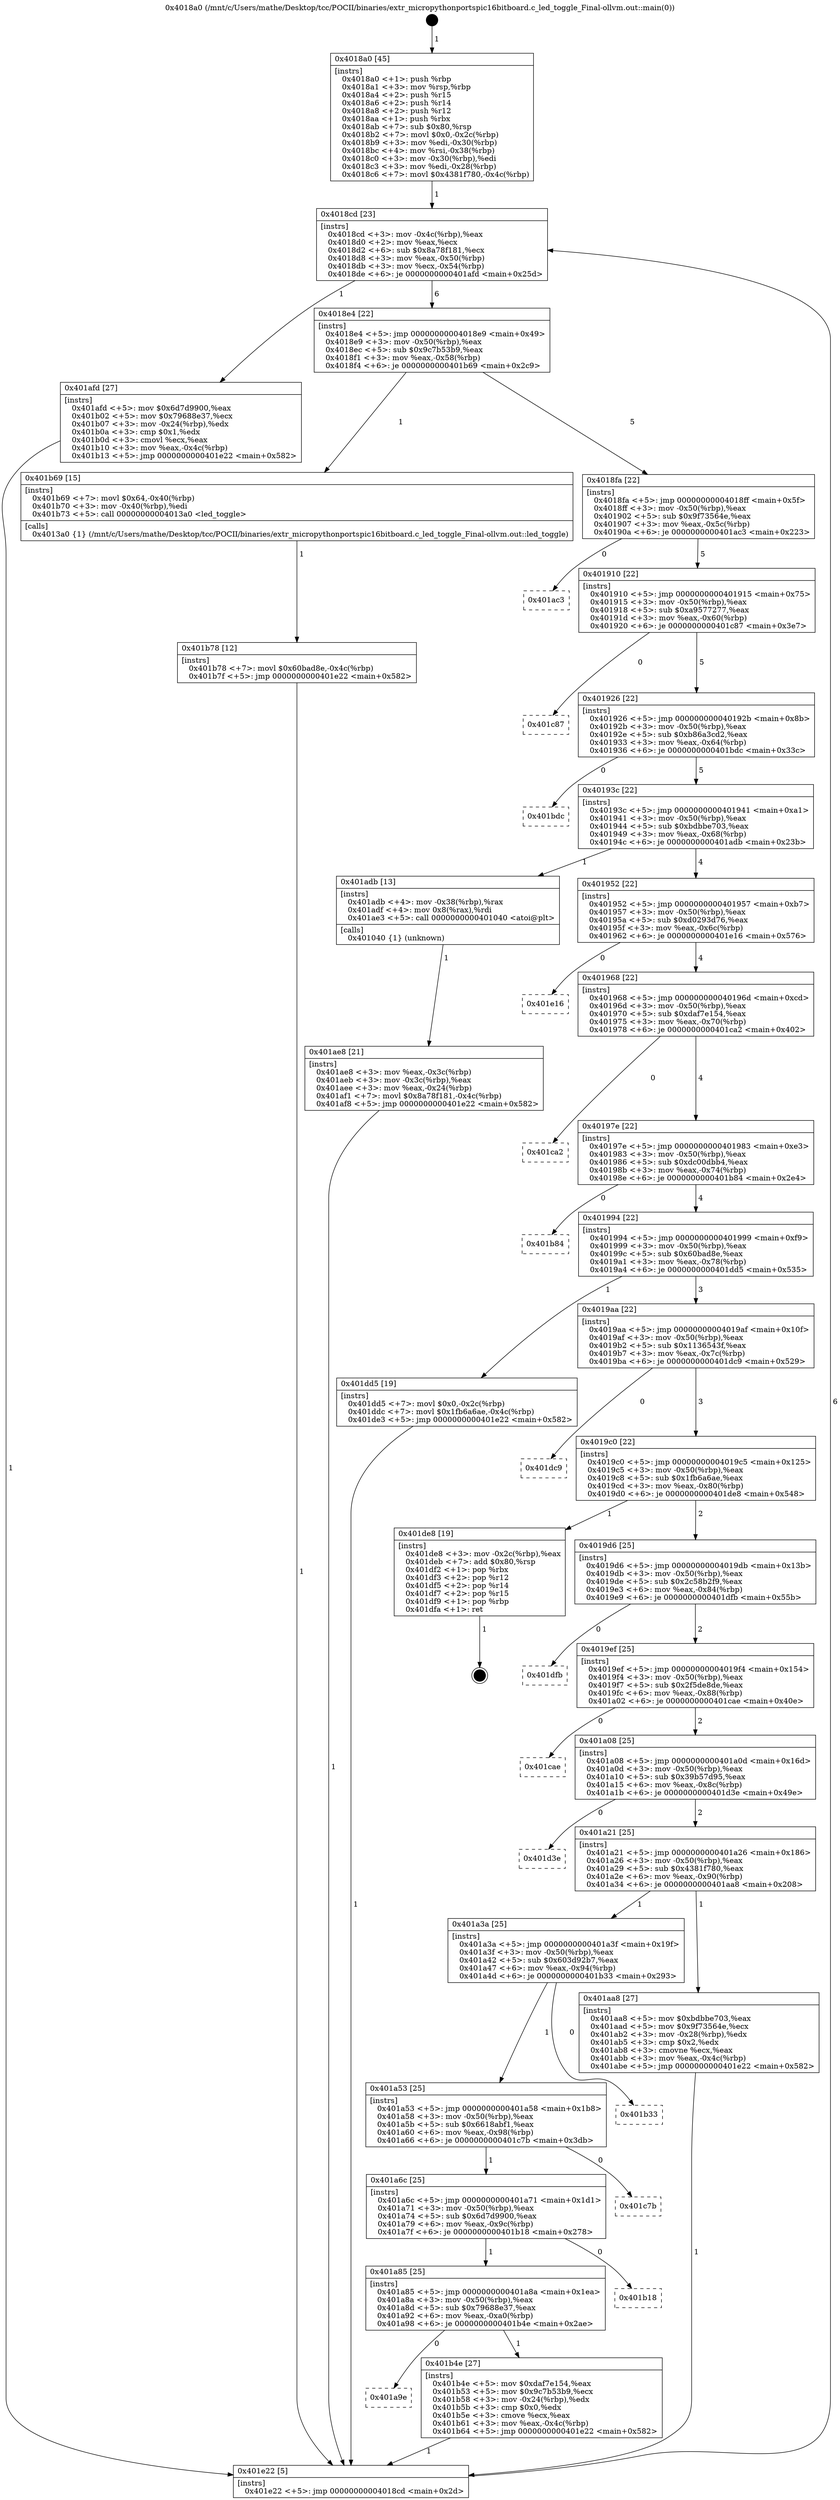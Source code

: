 digraph "0x4018a0" {
  label = "0x4018a0 (/mnt/c/Users/mathe/Desktop/tcc/POCII/binaries/extr_micropythonportspic16bitboard.c_led_toggle_Final-ollvm.out::main(0))"
  labelloc = "t"
  node[shape=record]

  Entry [label="",width=0.3,height=0.3,shape=circle,fillcolor=black,style=filled]
  "0x4018cd" [label="{
     0x4018cd [23]\l
     | [instrs]\l
     &nbsp;&nbsp;0x4018cd \<+3\>: mov -0x4c(%rbp),%eax\l
     &nbsp;&nbsp;0x4018d0 \<+2\>: mov %eax,%ecx\l
     &nbsp;&nbsp;0x4018d2 \<+6\>: sub $0x8a78f181,%ecx\l
     &nbsp;&nbsp;0x4018d8 \<+3\>: mov %eax,-0x50(%rbp)\l
     &nbsp;&nbsp;0x4018db \<+3\>: mov %ecx,-0x54(%rbp)\l
     &nbsp;&nbsp;0x4018de \<+6\>: je 0000000000401afd \<main+0x25d\>\l
  }"]
  "0x401afd" [label="{
     0x401afd [27]\l
     | [instrs]\l
     &nbsp;&nbsp;0x401afd \<+5\>: mov $0x6d7d9900,%eax\l
     &nbsp;&nbsp;0x401b02 \<+5\>: mov $0x79688e37,%ecx\l
     &nbsp;&nbsp;0x401b07 \<+3\>: mov -0x24(%rbp),%edx\l
     &nbsp;&nbsp;0x401b0a \<+3\>: cmp $0x1,%edx\l
     &nbsp;&nbsp;0x401b0d \<+3\>: cmovl %ecx,%eax\l
     &nbsp;&nbsp;0x401b10 \<+3\>: mov %eax,-0x4c(%rbp)\l
     &nbsp;&nbsp;0x401b13 \<+5\>: jmp 0000000000401e22 \<main+0x582\>\l
  }"]
  "0x4018e4" [label="{
     0x4018e4 [22]\l
     | [instrs]\l
     &nbsp;&nbsp;0x4018e4 \<+5\>: jmp 00000000004018e9 \<main+0x49\>\l
     &nbsp;&nbsp;0x4018e9 \<+3\>: mov -0x50(%rbp),%eax\l
     &nbsp;&nbsp;0x4018ec \<+5\>: sub $0x9c7b53b9,%eax\l
     &nbsp;&nbsp;0x4018f1 \<+3\>: mov %eax,-0x58(%rbp)\l
     &nbsp;&nbsp;0x4018f4 \<+6\>: je 0000000000401b69 \<main+0x2c9\>\l
  }"]
  Exit [label="",width=0.3,height=0.3,shape=circle,fillcolor=black,style=filled,peripheries=2]
  "0x401b69" [label="{
     0x401b69 [15]\l
     | [instrs]\l
     &nbsp;&nbsp;0x401b69 \<+7\>: movl $0x64,-0x40(%rbp)\l
     &nbsp;&nbsp;0x401b70 \<+3\>: mov -0x40(%rbp),%edi\l
     &nbsp;&nbsp;0x401b73 \<+5\>: call 00000000004013a0 \<led_toggle\>\l
     | [calls]\l
     &nbsp;&nbsp;0x4013a0 \{1\} (/mnt/c/Users/mathe/Desktop/tcc/POCII/binaries/extr_micropythonportspic16bitboard.c_led_toggle_Final-ollvm.out::led_toggle)\l
  }"]
  "0x4018fa" [label="{
     0x4018fa [22]\l
     | [instrs]\l
     &nbsp;&nbsp;0x4018fa \<+5\>: jmp 00000000004018ff \<main+0x5f\>\l
     &nbsp;&nbsp;0x4018ff \<+3\>: mov -0x50(%rbp),%eax\l
     &nbsp;&nbsp;0x401902 \<+5\>: sub $0x9f73564e,%eax\l
     &nbsp;&nbsp;0x401907 \<+3\>: mov %eax,-0x5c(%rbp)\l
     &nbsp;&nbsp;0x40190a \<+6\>: je 0000000000401ac3 \<main+0x223\>\l
  }"]
  "0x401b78" [label="{
     0x401b78 [12]\l
     | [instrs]\l
     &nbsp;&nbsp;0x401b78 \<+7\>: movl $0x60bad8e,-0x4c(%rbp)\l
     &nbsp;&nbsp;0x401b7f \<+5\>: jmp 0000000000401e22 \<main+0x582\>\l
  }"]
  "0x401ac3" [label="{
     0x401ac3\l
  }", style=dashed]
  "0x401910" [label="{
     0x401910 [22]\l
     | [instrs]\l
     &nbsp;&nbsp;0x401910 \<+5\>: jmp 0000000000401915 \<main+0x75\>\l
     &nbsp;&nbsp;0x401915 \<+3\>: mov -0x50(%rbp),%eax\l
     &nbsp;&nbsp;0x401918 \<+5\>: sub $0xa9577277,%eax\l
     &nbsp;&nbsp;0x40191d \<+3\>: mov %eax,-0x60(%rbp)\l
     &nbsp;&nbsp;0x401920 \<+6\>: je 0000000000401c87 \<main+0x3e7\>\l
  }"]
  "0x401a9e" [label="{
     0x401a9e\l
  }", style=dashed]
  "0x401c87" [label="{
     0x401c87\l
  }", style=dashed]
  "0x401926" [label="{
     0x401926 [22]\l
     | [instrs]\l
     &nbsp;&nbsp;0x401926 \<+5\>: jmp 000000000040192b \<main+0x8b\>\l
     &nbsp;&nbsp;0x40192b \<+3\>: mov -0x50(%rbp),%eax\l
     &nbsp;&nbsp;0x40192e \<+5\>: sub $0xb86a3cd2,%eax\l
     &nbsp;&nbsp;0x401933 \<+3\>: mov %eax,-0x64(%rbp)\l
     &nbsp;&nbsp;0x401936 \<+6\>: je 0000000000401bdc \<main+0x33c\>\l
  }"]
  "0x401b4e" [label="{
     0x401b4e [27]\l
     | [instrs]\l
     &nbsp;&nbsp;0x401b4e \<+5\>: mov $0xdaf7e154,%eax\l
     &nbsp;&nbsp;0x401b53 \<+5\>: mov $0x9c7b53b9,%ecx\l
     &nbsp;&nbsp;0x401b58 \<+3\>: mov -0x24(%rbp),%edx\l
     &nbsp;&nbsp;0x401b5b \<+3\>: cmp $0x0,%edx\l
     &nbsp;&nbsp;0x401b5e \<+3\>: cmove %ecx,%eax\l
     &nbsp;&nbsp;0x401b61 \<+3\>: mov %eax,-0x4c(%rbp)\l
     &nbsp;&nbsp;0x401b64 \<+5\>: jmp 0000000000401e22 \<main+0x582\>\l
  }"]
  "0x401bdc" [label="{
     0x401bdc\l
  }", style=dashed]
  "0x40193c" [label="{
     0x40193c [22]\l
     | [instrs]\l
     &nbsp;&nbsp;0x40193c \<+5\>: jmp 0000000000401941 \<main+0xa1\>\l
     &nbsp;&nbsp;0x401941 \<+3\>: mov -0x50(%rbp),%eax\l
     &nbsp;&nbsp;0x401944 \<+5\>: sub $0xbdbbe703,%eax\l
     &nbsp;&nbsp;0x401949 \<+3\>: mov %eax,-0x68(%rbp)\l
     &nbsp;&nbsp;0x40194c \<+6\>: je 0000000000401adb \<main+0x23b\>\l
  }"]
  "0x401a85" [label="{
     0x401a85 [25]\l
     | [instrs]\l
     &nbsp;&nbsp;0x401a85 \<+5\>: jmp 0000000000401a8a \<main+0x1ea\>\l
     &nbsp;&nbsp;0x401a8a \<+3\>: mov -0x50(%rbp),%eax\l
     &nbsp;&nbsp;0x401a8d \<+5\>: sub $0x79688e37,%eax\l
     &nbsp;&nbsp;0x401a92 \<+6\>: mov %eax,-0xa0(%rbp)\l
     &nbsp;&nbsp;0x401a98 \<+6\>: je 0000000000401b4e \<main+0x2ae\>\l
  }"]
  "0x401adb" [label="{
     0x401adb [13]\l
     | [instrs]\l
     &nbsp;&nbsp;0x401adb \<+4\>: mov -0x38(%rbp),%rax\l
     &nbsp;&nbsp;0x401adf \<+4\>: mov 0x8(%rax),%rdi\l
     &nbsp;&nbsp;0x401ae3 \<+5\>: call 0000000000401040 \<atoi@plt\>\l
     | [calls]\l
     &nbsp;&nbsp;0x401040 \{1\} (unknown)\l
  }"]
  "0x401952" [label="{
     0x401952 [22]\l
     | [instrs]\l
     &nbsp;&nbsp;0x401952 \<+5\>: jmp 0000000000401957 \<main+0xb7\>\l
     &nbsp;&nbsp;0x401957 \<+3\>: mov -0x50(%rbp),%eax\l
     &nbsp;&nbsp;0x40195a \<+5\>: sub $0xd0293d76,%eax\l
     &nbsp;&nbsp;0x40195f \<+3\>: mov %eax,-0x6c(%rbp)\l
     &nbsp;&nbsp;0x401962 \<+6\>: je 0000000000401e16 \<main+0x576\>\l
  }"]
  "0x401b18" [label="{
     0x401b18\l
  }", style=dashed]
  "0x401e16" [label="{
     0x401e16\l
  }", style=dashed]
  "0x401968" [label="{
     0x401968 [22]\l
     | [instrs]\l
     &nbsp;&nbsp;0x401968 \<+5\>: jmp 000000000040196d \<main+0xcd\>\l
     &nbsp;&nbsp;0x40196d \<+3\>: mov -0x50(%rbp),%eax\l
     &nbsp;&nbsp;0x401970 \<+5\>: sub $0xdaf7e154,%eax\l
     &nbsp;&nbsp;0x401975 \<+3\>: mov %eax,-0x70(%rbp)\l
     &nbsp;&nbsp;0x401978 \<+6\>: je 0000000000401ca2 \<main+0x402\>\l
  }"]
  "0x401a6c" [label="{
     0x401a6c [25]\l
     | [instrs]\l
     &nbsp;&nbsp;0x401a6c \<+5\>: jmp 0000000000401a71 \<main+0x1d1\>\l
     &nbsp;&nbsp;0x401a71 \<+3\>: mov -0x50(%rbp),%eax\l
     &nbsp;&nbsp;0x401a74 \<+5\>: sub $0x6d7d9900,%eax\l
     &nbsp;&nbsp;0x401a79 \<+6\>: mov %eax,-0x9c(%rbp)\l
     &nbsp;&nbsp;0x401a7f \<+6\>: je 0000000000401b18 \<main+0x278\>\l
  }"]
  "0x401ca2" [label="{
     0x401ca2\l
  }", style=dashed]
  "0x40197e" [label="{
     0x40197e [22]\l
     | [instrs]\l
     &nbsp;&nbsp;0x40197e \<+5\>: jmp 0000000000401983 \<main+0xe3\>\l
     &nbsp;&nbsp;0x401983 \<+3\>: mov -0x50(%rbp),%eax\l
     &nbsp;&nbsp;0x401986 \<+5\>: sub $0xdc00dbb4,%eax\l
     &nbsp;&nbsp;0x40198b \<+3\>: mov %eax,-0x74(%rbp)\l
     &nbsp;&nbsp;0x40198e \<+6\>: je 0000000000401b84 \<main+0x2e4\>\l
  }"]
  "0x401c7b" [label="{
     0x401c7b\l
  }", style=dashed]
  "0x401b84" [label="{
     0x401b84\l
  }", style=dashed]
  "0x401994" [label="{
     0x401994 [22]\l
     | [instrs]\l
     &nbsp;&nbsp;0x401994 \<+5\>: jmp 0000000000401999 \<main+0xf9\>\l
     &nbsp;&nbsp;0x401999 \<+3\>: mov -0x50(%rbp),%eax\l
     &nbsp;&nbsp;0x40199c \<+5\>: sub $0x60bad8e,%eax\l
     &nbsp;&nbsp;0x4019a1 \<+3\>: mov %eax,-0x78(%rbp)\l
     &nbsp;&nbsp;0x4019a4 \<+6\>: je 0000000000401dd5 \<main+0x535\>\l
  }"]
  "0x401a53" [label="{
     0x401a53 [25]\l
     | [instrs]\l
     &nbsp;&nbsp;0x401a53 \<+5\>: jmp 0000000000401a58 \<main+0x1b8\>\l
     &nbsp;&nbsp;0x401a58 \<+3\>: mov -0x50(%rbp),%eax\l
     &nbsp;&nbsp;0x401a5b \<+5\>: sub $0x6618abf1,%eax\l
     &nbsp;&nbsp;0x401a60 \<+6\>: mov %eax,-0x98(%rbp)\l
     &nbsp;&nbsp;0x401a66 \<+6\>: je 0000000000401c7b \<main+0x3db\>\l
  }"]
  "0x401dd5" [label="{
     0x401dd5 [19]\l
     | [instrs]\l
     &nbsp;&nbsp;0x401dd5 \<+7\>: movl $0x0,-0x2c(%rbp)\l
     &nbsp;&nbsp;0x401ddc \<+7\>: movl $0x1fb6a6ae,-0x4c(%rbp)\l
     &nbsp;&nbsp;0x401de3 \<+5\>: jmp 0000000000401e22 \<main+0x582\>\l
  }"]
  "0x4019aa" [label="{
     0x4019aa [22]\l
     | [instrs]\l
     &nbsp;&nbsp;0x4019aa \<+5\>: jmp 00000000004019af \<main+0x10f\>\l
     &nbsp;&nbsp;0x4019af \<+3\>: mov -0x50(%rbp),%eax\l
     &nbsp;&nbsp;0x4019b2 \<+5\>: sub $0x1136543f,%eax\l
     &nbsp;&nbsp;0x4019b7 \<+3\>: mov %eax,-0x7c(%rbp)\l
     &nbsp;&nbsp;0x4019ba \<+6\>: je 0000000000401dc9 \<main+0x529\>\l
  }"]
  "0x401b33" [label="{
     0x401b33\l
  }", style=dashed]
  "0x401dc9" [label="{
     0x401dc9\l
  }", style=dashed]
  "0x4019c0" [label="{
     0x4019c0 [22]\l
     | [instrs]\l
     &nbsp;&nbsp;0x4019c0 \<+5\>: jmp 00000000004019c5 \<main+0x125\>\l
     &nbsp;&nbsp;0x4019c5 \<+3\>: mov -0x50(%rbp),%eax\l
     &nbsp;&nbsp;0x4019c8 \<+5\>: sub $0x1fb6a6ae,%eax\l
     &nbsp;&nbsp;0x4019cd \<+3\>: mov %eax,-0x80(%rbp)\l
     &nbsp;&nbsp;0x4019d0 \<+6\>: je 0000000000401de8 \<main+0x548\>\l
  }"]
  "0x401ae8" [label="{
     0x401ae8 [21]\l
     | [instrs]\l
     &nbsp;&nbsp;0x401ae8 \<+3\>: mov %eax,-0x3c(%rbp)\l
     &nbsp;&nbsp;0x401aeb \<+3\>: mov -0x3c(%rbp),%eax\l
     &nbsp;&nbsp;0x401aee \<+3\>: mov %eax,-0x24(%rbp)\l
     &nbsp;&nbsp;0x401af1 \<+7\>: movl $0x8a78f181,-0x4c(%rbp)\l
     &nbsp;&nbsp;0x401af8 \<+5\>: jmp 0000000000401e22 \<main+0x582\>\l
  }"]
  "0x401de8" [label="{
     0x401de8 [19]\l
     | [instrs]\l
     &nbsp;&nbsp;0x401de8 \<+3\>: mov -0x2c(%rbp),%eax\l
     &nbsp;&nbsp;0x401deb \<+7\>: add $0x80,%rsp\l
     &nbsp;&nbsp;0x401df2 \<+1\>: pop %rbx\l
     &nbsp;&nbsp;0x401df3 \<+2\>: pop %r12\l
     &nbsp;&nbsp;0x401df5 \<+2\>: pop %r14\l
     &nbsp;&nbsp;0x401df7 \<+2\>: pop %r15\l
     &nbsp;&nbsp;0x401df9 \<+1\>: pop %rbp\l
     &nbsp;&nbsp;0x401dfa \<+1\>: ret\l
  }"]
  "0x4019d6" [label="{
     0x4019d6 [25]\l
     | [instrs]\l
     &nbsp;&nbsp;0x4019d6 \<+5\>: jmp 00000000004019db \<main+0x13b\>\l
     &nbsp;&nbsp;0x4019db \<+3\>: mov -0x50(%rbp),%eax\l
     &nbsp;&nbsp;0x4019de \<+5\>: sub $0x2c58b2f9,%eax\l
     &nbsp;&nbsp;0x4019e3 \<+6\>: mov %eax,-0x84(%rbp)\l
     &nbsp;&nbsp;0x4019e9 \<+6\>: je 0000000000401dfb \<main+0x55b\>\l
  }"]
  "0x4018a0" [label="{
     0x4018a0 [45]\l
     | [instrs]\l
     &nbsp;&nbsp;0x4018a0 \<+1\>: push %rbp\l
     &nbsp;&nbsp;0x4018a1 \<+3\>: mov %rsp,%rbp\l
     &nbsp;&nbsp;0x4018a4 \<+2\>: push %r15\l
     &nbsp;&nbsp;0x4018a6 \<+2\>: push %r14\l
     &nbsp;&nbsp;0x4018a8 \<+2\>: push %r12\l
     &nbsp;&nbsp;0x4018aa \<+1\>: push %rbx\l
     &nbsp;&nbsp;0x4018ab \<+7\>: sub $0x80,%rsp\l
     &nbsp;&nbsp;0x4018b2 \<+7\>: movl $0x0,-0x2c(%rbp)\l
     &nbsp;&nbsp;0x4018b9 \<+3\>: mov %edi,-0x30(%rbp)\l
     &nbsp;&nbsp;0x4018bc \<+4\>: mov %rsi,-0x38(%rbp)\l
     &nbsp;&nbsp;0x4018c0 \<+3\>: mov -0x30(%rbp),%edi\l
     &nbsp;&nbsp;0x4018c3 \<+3\>: mov %edi,-0x28(%rbp)\l
     &nbsp;&nbsp;0x4018c6 \<+7\>: movl $0x4381f780,-0x4c(%rbp)\l
  }"]
  "0x401dfb" [label="{
     0x401dfb\l
  }", style=dashed]
  "0x4019ef" [label="{
     0x4019ef [25]\l
     | [instrs]\l
     &nbsp;&nbsp;0x4019ef \<+5\>: jmp 00000000004019f4 \<main+0x154\>\l
     &nbsp;&nbsp;0x4019f4 \<+3\>: mov -0x50(%rbp),%eax\l
     &nbsp;&nbsp;0x4019f7 \<+5\>: sub $0x2f5de8de,%eax\l
     &nbsp;&nbsp;0x4019fc \<+6\>: mov %eax,-0x88(%rbp)\l
     &nbsp;&nbsp;0x401a02 \<+6\>: je 0000000000401cae \<main+0x40e\>\l
  }"]
  "0x401e22" [label="{
     0x401e22 [5]\l
     | [instrs]\l
     &nbsp;&nbsp;0x401e22 \<+5\>: jmp 00000000004018cd \<main+0x2d\>\l
  }"]
  "0x401cae" [label="{
     0x401cae\l
  }", style=dashed]
  "0x401a08" [label="{
     0x401a08 [25]\l
     | [instrs]\l
     &nbsp;&nbsp;0x401a08 \<+5\>: jmp 0000000000401a0d \<main+0x16d\>\l
     &nbsp;&nbsp;0x401a0d \<+3\>: mov -0x50(%rbp),%eax\l
     &nbsp;&nbsp;0x401a10 \<+5\>: sub $0x39b57d95,%eax\l
     &nbsp;&nbsp;0x401a15 \<+6\>: mov %eax,-0x8c(%rbp)\l
     &nbsp;&nbsp;0x401a1b \<+6\>: je 0000000000401d3e \<main+0x49e\>\l
  }"]
  "0x401a3a" [label="{
     0x401a3a [25]\l
     | [instrs]\l
     &nbsp;&nbsp;0x401a3a \<+5\>: jmp 0000000000401a3f \<main+0x19f\>\l
     &nbsp;&nbsp;0x401a3f \<+3\>: mov -0x50(%rbp),%eax\l
     &nbsp;&nbsp;0x401a42 \<+5\>: sub $0x603d92b7,%eax\l
     &nbsp;&nbsp;0x401a47 \<+6\>: mov %eax,-0x94(%rbp)\l
     &nbsp;&nbsp;0x401a4d \<+6\>: je 0000000000401b33 \<main+0x293\>\l
  }"]
  "0x401d3e" [label="{
     0x401d3e\l
  }", style=dashed]
  "0x401a21" [label="{
     0x401a21 [25]\l
     | [instrs]\l
     &nbsp;&nbsp;0x401a21 \<+5\>: jmp 0000000000401a26 \<main+0x186\>\l
     &nbsp;&nbsp;0x401a26 \<+3\>: mov -0x50(%rbp),%eax\l
     &nbsp;&nbsp;0x401a29 \<+5\>: sub $0x4381f780,%eax\l
     &nbsp;&nbsp;0x401a2e \<+6\>: mov %eax,-0x90(%rbp)\l
     &nbsp;&nbsp;0x401a34 \<+6\>: je 0000000000401aa8 \<main+0x208\>\l
  }"]
  "0x401aa8" [label="{
     0x401aa8 [27]\l
     | [instrs]\l
     &nbsp;&nbsp;0x401aa8 \<+5\>: mov $0xbdbbe703,%eax\l
     &nbsp;&nbsp;0x401aad \<+5\>: mov $0x9f73564e,%ecx\l
     &nbsp;&nbsp;0x401ab2 \<+3\>: mov -0x28(%rbp),%edx\l
     &nbsp;&nbsp;0x401ab5 \<+3\>: cmp $0x2,%edx\l
     &nbsp;&nbsp;0x401ab8 \<+3\>: cmovne %ecx,%eax\l
     &nbsp;&nbsp;0x401abb \<+3\>: mov %eax,-0x4c(%rbp)\l
     &nbsp;&nbsp;0x401abe \<+5\>: jmp 0000000000401e22 \<main+0x582\>\l
  }"]
  Entry -> "0x4018a0" [label=" 1"]
  "0x4018cd" -> "0x401afd" [label=" 1"]
  "0x4018cd" -> "0x4018e4" [label=" 6"]
  "0x401de8" -> Exit [label=" 1"]
  "0x4018e4" -> "0x401b69" [label=" 1"]
  "0x4018e4" -> "0x4018fa" [label=" 5"]
  "0x401dd5" -> "0x401e22" [label=" 1"]
  "0x4018fa" -> "0x401ac3" [label=" 0"]
  "0x4018fa" -> "0x401910" [label=" 5"]
  "0x401b78" -> "0x401e22" [label=" 1"]
  "0x401910" -> "0x401c87" [label=" 0"]
  "0x401910" -> "0x401926" [label=" 5"]
  "0x401b69" -> "0x401b78" [label=" 1"]
  "0x401926" -> "0x401bdc" [label=" 0"]
  "0x401926" -> "0x40193c" [label=" 5"]
  "0x401b4e" -> "0x401e22" [label=" 1"]
  "0x40193c" -> "0x401adb" [label=" 1"]
  "0x40193c" -> "0x401952" [label=" 4"]
  "0x401a85" -> "0x401b4e" [label=" 1"]
  "0x401952" -> "0x401e16" [label=" 0"]
  "0x401952" -> "0x401968" [label=" 4"]
  "0x401a85" -> "0x401a9e" [label=" 0"]
  "0x401968" -> "0x401ca2" [label=" 0"]
  "0x401968" -> "0x40197e" [label=" 4"]
  "0x401a6c" -> "0x401b18" [label=" 0"]
  "0x40197e" -> "0x401b84" [label=" 0"]
  "0x40197e" -> "0x401994" [label=" 4"]
  "0x401a6c" -> "0x401a85" [label=" 1"]
  "0x401994" -> "0x401dd5" [label=" 1"]
  "0x401994" -> "0x4019aa" [label=" 3"]
  "0x401a53" -> "0x401c7b" [label=" 0"]
  "0x4019aa" -> "0x401dc9" [label=" 0"]
  "0x4019aa" -> "0x4019c0" [label=" 3"]
  "0x401a53" -> "0x401a6c" [label=" 1"]
  "0x4019c0" -> "0x401de8" [label=" 1"]
  "0x4019c0" -> "0x4019d6" [label=" 2"]
  "0x401a3a" -> "0x401b33" [label=" 0"]
  "0x4019d6" -> "0x401dfb" [label=" 0"]
  "0x4019d6" -> "0x4019ef" [label=" 2"]
  "0x401a3a" -> "0x401a53" [label=" 1"]
  "0x4019ef" -> "0x401cae" [label=" 0"]
  "0x4019ef" -> "0x401a08" [label=" 2"]
  "0x401afd" -> "0x401e22" [label=" 1"]
  "0x401a08" -> "0x401d3e" [label=" 0"]
  "0x401a08" -> "0x401a21" [label=" 2"]
  "0x401ae8" -> "0x401e22" [label=" 1"]
  "0x401a21" -> "0x401aa8" [label=" 1"]
  "0x401a21" -> "0x401a3a" [label=" 1"]
  "0x401aa8" -> "0x401e22" [label=" 1"]
  "0x4018a0" -> "0x4018cd" [label=" 1"]
  "0x401e22" -> "0x4018cd" [label=" 6"]
  "0x401adb" -> "0x401ae8" [label=" 1"]
}
